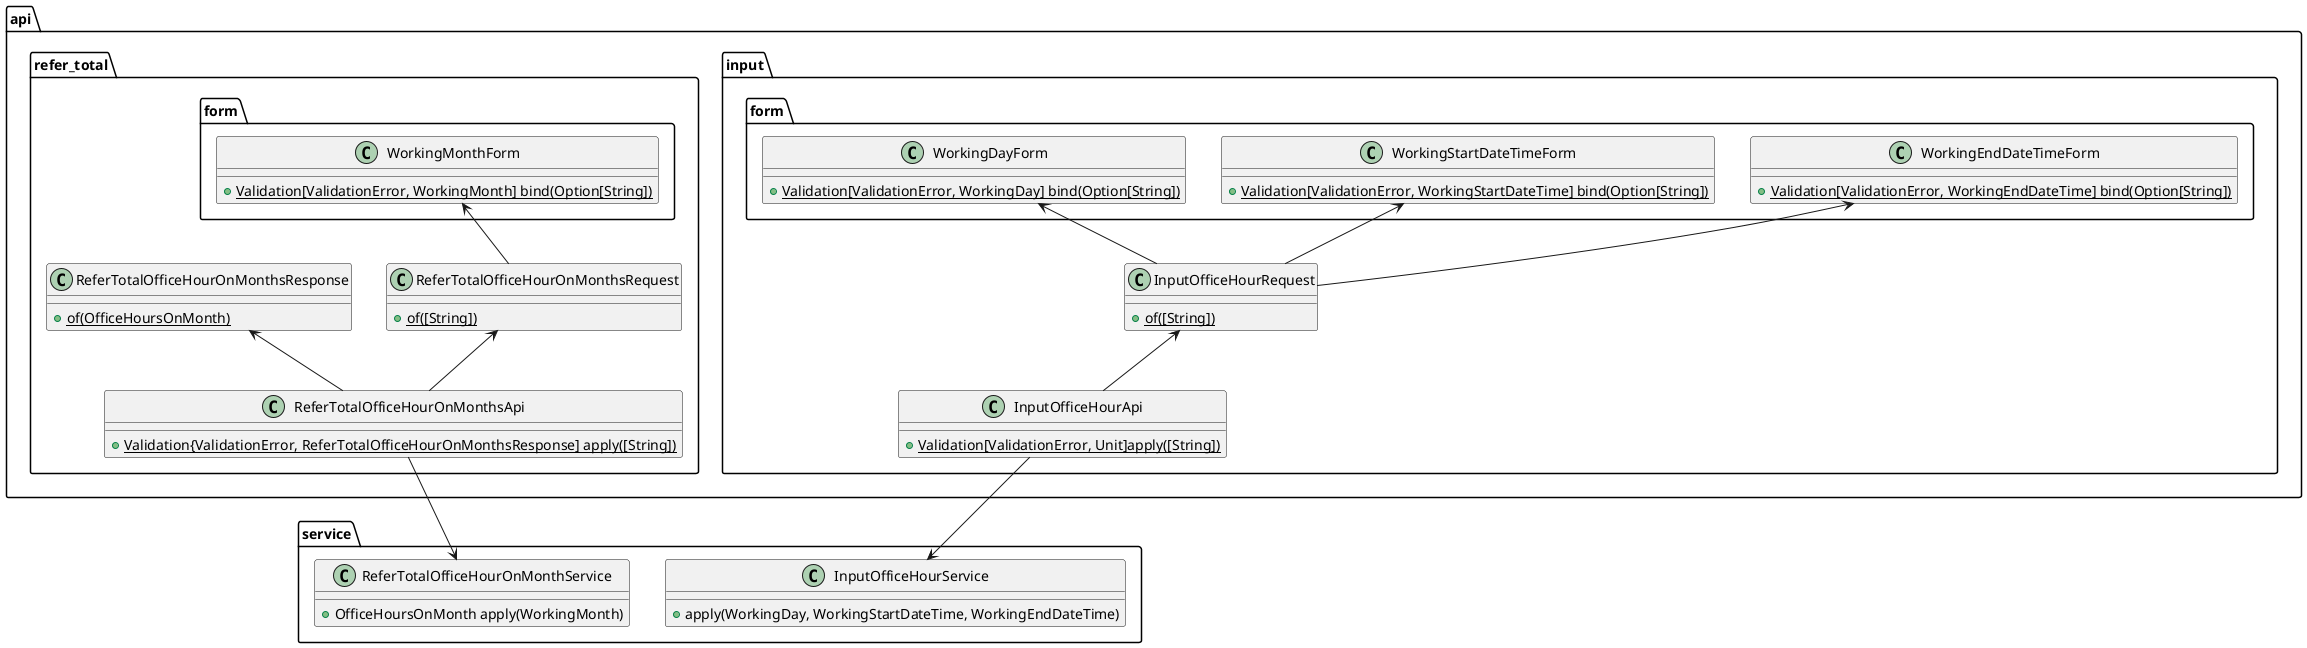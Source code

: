 @startuml

namespace api {
  namespace input {
    class InputOfficeHourApi {
      + {static} Validation[ValidationError, Unit]apply([String])
    }
    class InputOfficeHourRequest {
      + {static} of([String])
    }
    namespace form {
      class WorkingDayForm {
        + {static} Validation[ValidationError, WorkingDay] bind(Option[String])
      }
      class WorkingStartDateTimeForm {
        + {static} Validation[ValidationError, WorkingStartDateTime] bind(Option[String])
      }
      class WorkingEndDateTimeForm {
        + {static} Validation[ValidationError, WorkingEndDateTime] bind(Option[String])
      }
    }
    api.input.InputOfficeHourApi -up-> api.input.InputOfficeHourRequest
    api.input.InputOfficeHourRequest -up-> api.input.form.WorkingDayForm
    api.input.InputOfficeHourRequest -up-> api.input.form.WorkingStartDateTimeForm
    api.input.InputOfficeHourRequest -up-> api.input.form.WorkingEndDateTimeForm
  }

  namespace refer_total {
    class ReferTotalOfficeHourOnMonthsApi {
      + {static} Validation{ValidationError, ReferTotalOfficeHourOnMonthsResponse] apply([String])
    }
    class ReferTotalOfficeHourOnMonthsRequest {
      + {static} of([String])
    }
    class ReferTotalOfficeHourOnMonthsResponse {
      + {static} of(OfficeHoursOnMonth)
    }
    namespace form {
      class WorkingMonthForm {
        + {static} Validation[ValidationError, WorkingMonth] bind(Option[String])
      }
    }
    api.refer_total.ReferTotalOfficeHourOnMonthsApi -up-> api.refer_total.ReferTotalOfficeHourOnMonthsRequest
    api.refer_total.ReferTotalOfficeHourOnMonthsApi -up-> api.refer_total.ReferTotalOfficeHourOnMonthsResponse
    api.refer_total.ReferTotalOfficeHourOnMonthsRequest -up-> api.refer_total.form.WorkingMonthForm
  }
}

namespace service {
  class InputOfficeHourService {
    + apply(WorkingDay, WorkingStartDateTime, WorkingEndDateTime)
  }
  class ReferTotalOfficeHourOnMonthService {
    + OfficeHoursOnMonth apply(WorkingMonth)
  }
}

api.input.InputOfficeHourApi -down-> service.InputOfficeHourService
api.refer_total.ReferTotalOfficeHourOnMonthsApi -down-> service.ReferTotalOfficeHourOnMonthService

@enduml
